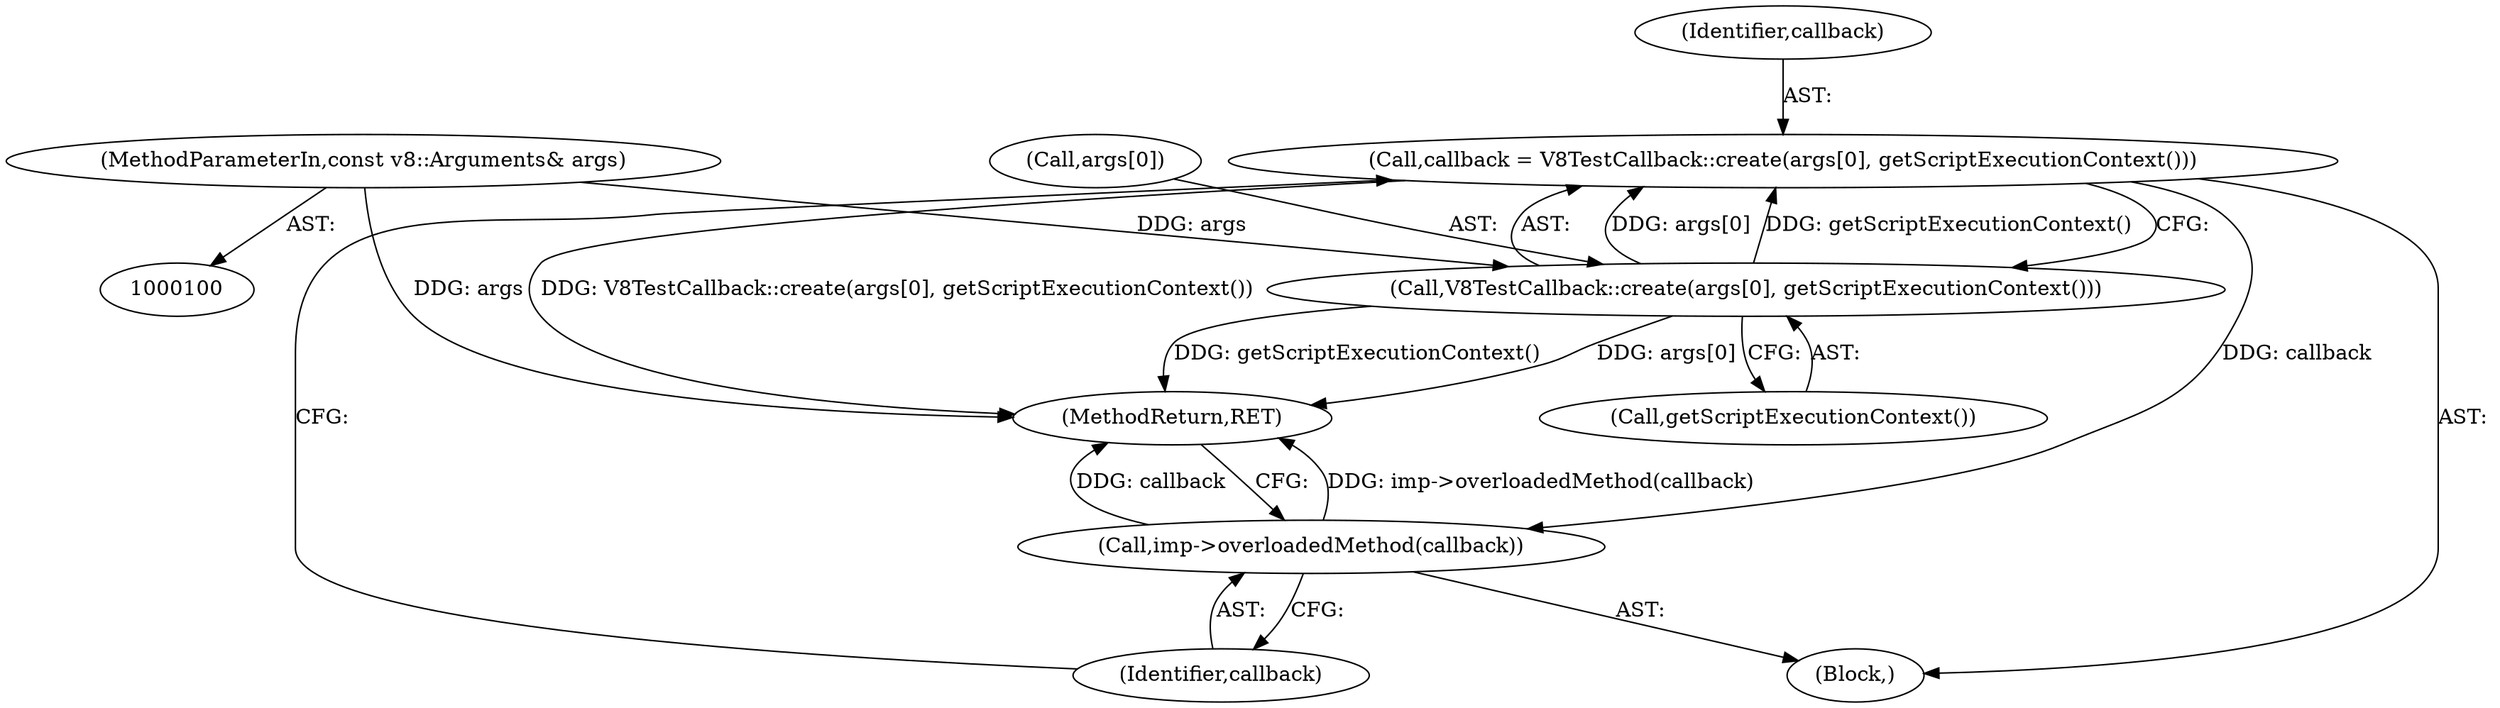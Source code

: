 digraph "0_Chrome_e9372a1bfd3588a80fcf49aa07321f0971dd6091_35@API" {
"1000128" [label="(Call,callback = V8TestCallback::create(args[0], getScriptExecutionContext()))"];
"1000130" [label="(Call,V8TestCallback::create(args[0], getScriptExecutionContext()))"];
"1000101" [label="(MethodParameterIn,const v8::Arguments& args)"];
"1000135" [label="(Call,imp->overloadedMethod(callback))"];
"1000136" [label="(Identifier,callback)"];
"1000137" [label="(MethodReturn,RET)"];
"1000131" [label="(Call,args[0])"];
"1000130" [label="(Call,V8TestCallback::create(args[0], getScriptExecutionContext()))"];
"1000134" [label="(Call,getScriptExecutionContext())"];
"1000128" [label="(Call,callback = V8TestCallback::create(args[0], getScriptExecutionContext()))"];
"1000102" [label="(Block,)"];
"1000135" [label="(Call,imp->overloadedMethod(callback))"];
"1000129" [label="(Identifier,callback)"];
"1000101" [label="(MethodParameterIn,const v8::Arguments& args)"];
"1000128" -> "1000102"  [label="AST: "];
"1000128" -> "1000130"  [label="CFG: "];
"1000129" -> "1000128"  [label="AST: "];
"1000130" -> "1000128"  [label="AST: "];
"1000136" -> "1000128"  [label="CFG: "];
"1000128" -> "1000137"  [label="DDG: V8TestCallback::create(args[0], getScriptExecutionContext())"];
"1000130" -> "1000128"  [label="DDG: args[0]"];
"1000130" -> "1000128"  [label="DDG: getScriptExecutionContext()"];
"1000128" -> "1000135"  [label="DDG: callback"];
"1000130" -> "1000134"  [label="CFG: "];
"1000131" -> "1000130"  [label="AST: "];
"1000134" -> "1000130"  [label="AST: "];
"1000130" -> "1000137"  [label="DDG: getScriptExecutionContext()"];
"1000130" -> "1000137"  [label="DDG: args[0]"];
"1000101" -> "1000130"  [label="DDG: args"];
"1000101" -> "1000100"  [label="AST: "];
"1000101" -> "1000137"  [label="DDG: args"];
"1000135" -> "1000102"  [label="AST: "];
"1000135" -> "1000136"  [label="CFG: "];
"1000136" -> "1000135"  [label="AST: "];
"1000137" -> "1000135"  [label="CFG: "];
"1000135" -> "1000137"  [label="DDG: imp->overloadedMethod(callback)"];
"1000135" -> "1000137"  [label="DDG: callback"];
}
